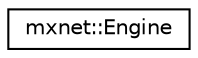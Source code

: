 digraph "Graphical Class Hierarchy"
{
  edge [fontname="Helvetica",fontsize="10",labelfontname="Helvetica",labelfontsize="10"];
  node [fontname="Helvetica",fontsize="10",shape=record];
  rankdir="LR";
  Node1 [label="mxnet::Engine",height=0.2,width=0.4,color="black", fillcolor="white", style="filled",URL="$classmxnet_1_1Engine.html",tooltip="Dependency engine that schedules operations. "];
}
